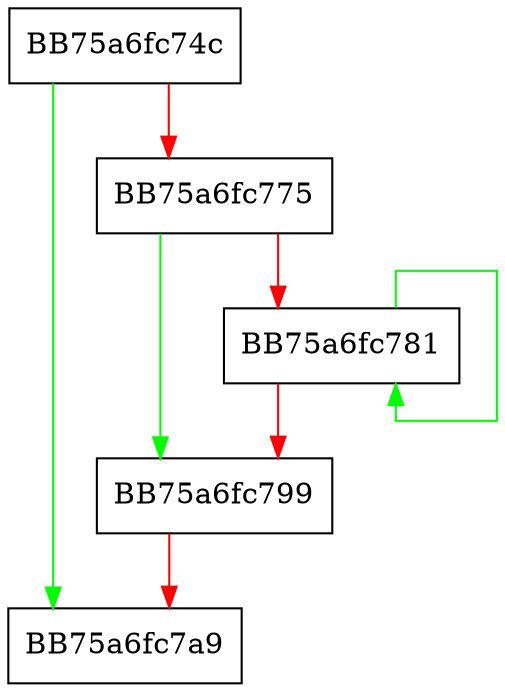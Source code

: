 digraph erase {
  node [shape="box"];
  graph [splines=ortho];
  BB75a6fc74c -> BB75a6fc7a9 [color="green"];
  BB75a6fc74c -> BB75a6fc775 [color="red"];
  BB75a6fc775 -> BB75a6fc799 [color="green"];
  BB75a6fc775 -> BB75a6fc781 [color="red"];
  BB75a6fc781 -> BB75a6fc781 [color="green"];
  BB75a6fc781 -> BB75a6fc799 [color="red"];
  BB75a6fc799 -> BB75a6fc7a9 [color="red"];
}